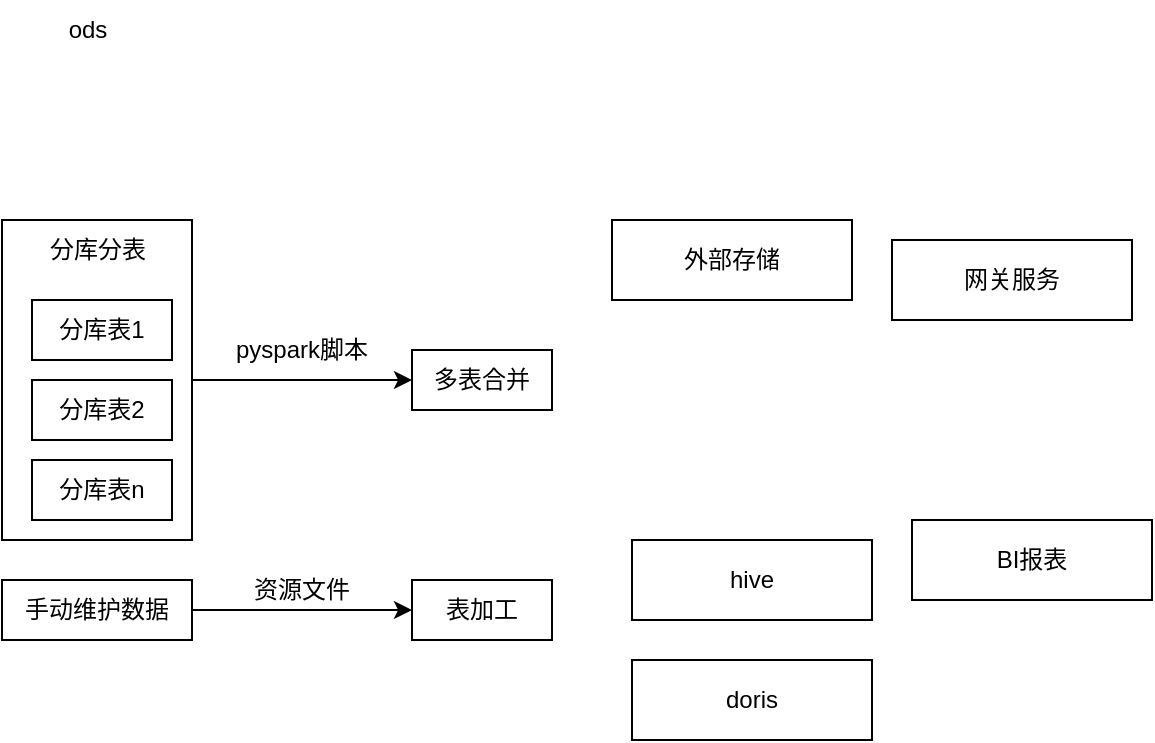 <mxfile version="21.0.6" type="github">
  <diagram name="第 1 页" id="br-GKpQ_sZ6VN7s1dgz4">
    <mxGraphModel dx="794" dy="515" grid="1" gridSize="10" guides="1" tooltips="1" connect="1" arrows="1" fold="1" page="1" pageScale="1" pageWidth="827" pageHeight="1169" math="0" shadow="0">
      <root>
        <mxCell id="0" />
        <mxCell id="1" parent="0" />
        <mxCell id="2lm1UO-0tJKi5weSdFDt-12" style="edgeStyle=orthogonalEdgeStyle;rounded=0;orthogonalLoop=1;jettySize=auto;html=1;exitX=1;exitY=0.5;exitDx=0;exitDy=0;entryX=0;entryY=0.5;entryDx=0;entryDy=0;" edge="1" parent="1" source="2lm1UO-0tJKi5weSdFDt-11" target="2lm1UO-0tJKi5weSdFDt-4">
          <mxGeometry relative="1" as="geometry" />
        </mxCell>
        <mxCell id="2lm1UO-0tJKi5weSdFDt-11" value="" style="rounded=0;whiteSpace=wrap;html=1;" vertex="1" parent="1">
          <mxGeometry x="165" y="170" width="95" height="160" as="geometry" />
        </mxCell>
        <mxCell id="pksf3MI67b47W_wXIJH8-1" value="分库表1" style="rounded=0;whiteSpace=wrap;html=1;" parent="1" vertex="1">
          <mxGeometry x="180" y="210" width="70" height="30" as="geometry" />
        </mxCell>
        <mxCell id="2lm1UO-0tJKi5weSdFDt-3" value="ods" style="text;html=1;strokeColor=none;fillColor=none;align=center;verticalAlign=middle;whiteSpace=wrap;rounded=0;" vertex="1" parent="1">
          <mxGeometry x="177.5" y="60" width="60" height="30" as="geometry" />
        </mxCell>
        <mxCell id="2lm1UO-0tJKi5weSdFDt-4" value="多表合并" style="rounded=0;whiteSpace=wrap;html=1;" vertex="1" parent="1">
          <mxGeometry x="370" y="235" width="70" height="30" as="geometry" />
        </mxCell>
        <mxCell id="2lm1UO-0tJKi5weSdFDt-6" value="分库表2" style="rounded=0;whiteSpace=wrap;html=1;" vertex="1" parent="1">
          <mxGeometry x="180" y="250" width="70" height="30" as="geometry" />
        </mxCell>
        <mxCell id="2lm1UO-0tJKi5weSdFDt-9" value="分库表n" style="rounded=0;whiteSpace=wrap;html=1;" vertex="1" parent="1">
          <mxGeometry x="180" y="290" width="70" height="30" as="geometry" />
        </mxCell>
        <mxCell id="2lm1UO-0tJKi5weSdFDt-13" value="pyspark脚本" style="text;html=1;strokeColor=none;fillColor=none;align=center;verticalAlign=middle;whiteSpace=wrap;rounded=0;" vertex="1" parent="1">
          <mxGeometry x="280" y="220" width="70" height="30" as="geometry" />
        </mxCell>
        <mxCell id="2lm1UO-0tJKi5weSdFDt-16" style="edgeStyle=orthogonalEdgeStyle;rounded=0;orthogonalLoop=1;jettySize=auto;html=1;exitX=1;exitY=0.5;exitDx=0;exitDy=0;entryX=0;entryY=0.5;entryDx=0;entryDy=0;" edge="1" parent="1" source="2lm1UO-0tJKi5weSdFDt-14" target="2lm1UO-0tJKi5weSdFDt-15">
          <mxGeometry relative="1" as="geometry" />
        </mxCell>
        <mxCell id="2lm1UO-0tJKi5weSdFDt-14" value="手动维护数据" style="rounded=0;whiteSpace=wrap;html=1;" vertex="1" parent="1">
          <mxGeometry x="165" y="350" width="95" height="30" as="geometry" />
        </mxCell>
        <mxCell id="2lm1UO-0tJKi5weSdFDt-15" value="表加工" style="rounded=0;whiteSpace=wrap;html=1;" vertex="1" parent="1">
          <mxGeometry x="370" y="350" width="70" height="30" as="geometry" />
        </mxCell>
        <mxCell id="2lm1UO-0tJKi5weSdFDt-17" value="资源文件" style="text;html=1;strokeColor=none;fillColor=none;align=center;verticalAlign=middle;whiteSpace=wrap;rounded=0;" vertex="1" parent="1">
          <mxGeometry x="280" y="340" width="70" height="30" as="geometry" />
        </mxCell>
        <mxCell id="2lm1UO-0tJKi5weSdFDt-18" value="分库分表" style="text;html=1;strokeColor=none;fillColor=none;align=center;verticalAlign=middle;whiteSpace=wrap;rounded=0;" vertex="1" parent="1">
          <mxGeometry x="182.5" y="170" width="60" height="30" as="geometry" />
        </mxCell>
        <mxCell id="2lm1UO-0tJKi5weSdFDt-19" value="网关服务" style="rounded=0;whiteSpace=wrap;html=1;" vertex="1" parent="1">
          <mxGeometry x="610" y="180" width="120" height="40" as="geometry" />
        </mxCell>
        <mxCell id="2lm1UO-0tJKi5weSdFDt-20" value="doris" style="rounded=0;whiteSpace=wrap;html=1;" vertex="1" parent="1">
          <mxGeometry x="480" y="390" width="120" height="40" as="geometry" />
        </mxCell>
        <mxCell id="2lm1UO-0tJKi5weSdFDt-21" value="hive" style="rounded=0;whiteSpace=wrap;html=1;" vertex="1" parent="1">
          <mxGeometry x="480" y="330" width="120" height="40" as="geometry" />
        </mxCell>
        <mxCell id="2lm1UO-0tJKi5weSdFDt-23" value="外部存储" style="rounded=0;whiteSpace=wrap;html=1;" vertex="1" parent="1">
          <mxGeometry x="470" y="170" width="120" height="40" as="geometry" />
        </mxCell>
        <mxCell id="2lm1UO-0tJKi5weSdFDt-24" value="BI报表" style="rounded=0;whiteSpace=wrap;html=1;" vertex="1" parent="1">
          <mxGeometry x="620" y="320" width="120" height="40" as="geometry" />
        </mxCell>
      </root>
    </mxGraphModel>
  </diagram>
</mxfile>
